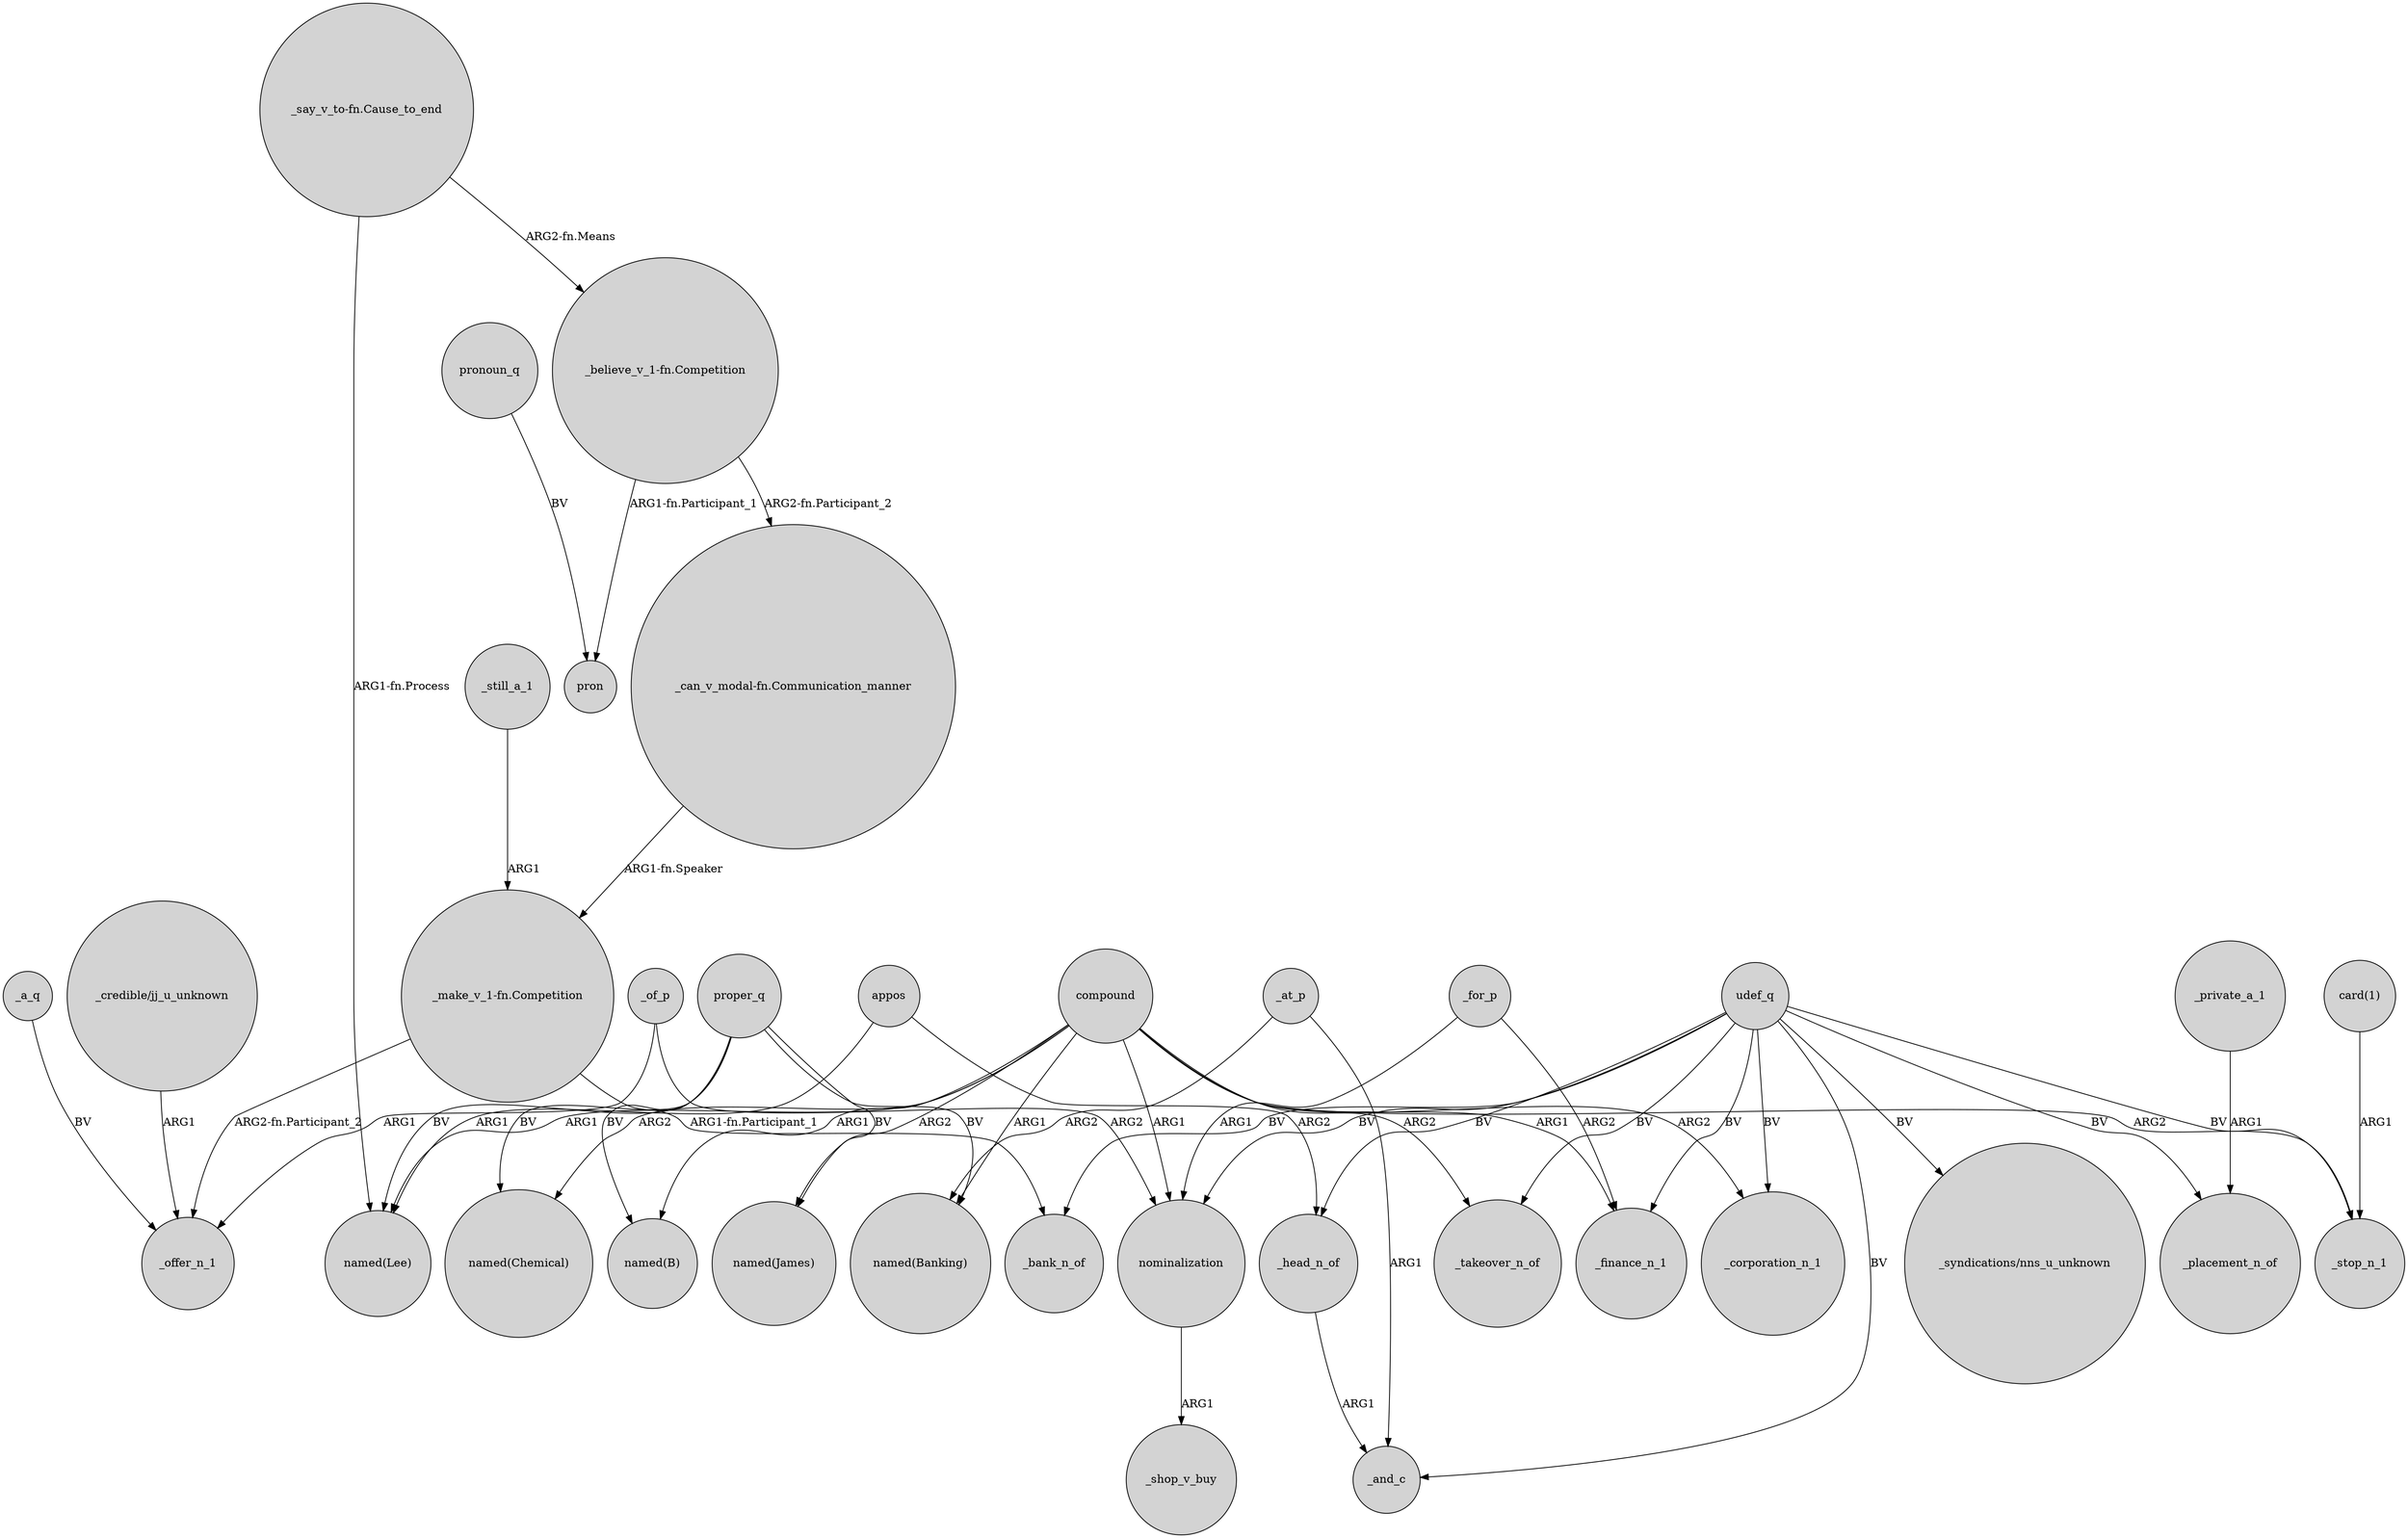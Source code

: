 digraph {
	node [shape=circle style=filled]
	"_credible/jj_u_unknown" -> _offer_n_1 [label=ARG1]
	"_can_v_modal-fn.Communication_manner" -> "_make_v_1-fn.Competition" [label="ARG1-fn.Speaker"]
	compound -> "named(Lee)" [label=ARG1]
	proper_q -> "named(James)" [label=BV]
	udef_q -> _finance_n_1 [label=BV]
	appos -> "named(Lee)" [label=ARG1]
	_private_a_1 -> _placement_n_of [label=ARG1]
	"card(1)" -> _stop_n_1 [label=ARG1]
	udef_q -> nominalization [label=BV]
	"_believe_v_1-fn.Competition" -> pron [label="ARG1-fn.Participant_1"]
	udef_q -> _bank_n_of [label=BV]
	udef_q -> _and_c [label=BV]
	compound -> "named(Banking)" [label=ARG1]
	compound -> _stop_n_1 [label=ARG2]
	udef_q -> _head_n_of [label=BV]
	_at_p -> _and_c [label=ARG1]
	nominalization -> _shop_v_buy [label=ARG1]
	proper_q -> "named(B)" [label=BV]
	udef_q -> _placement_n_of [label=BV]
	_of_p -> _offer_n_1 [label=ARG1]
	udef_q -> _stop_n_1 [label=BV]
	proper_q -> "named(Chemical)" [label=BV]
	_of_p -> nominalization [label=ARG2]
	pronoun_q -> pron [label=BV]
	udef_q -> _takeover_n_of [label=BV]
	_for_p -> _finance_n_1 [label=ARG2]
	"_say_v_to-fn.Cause_to_end" -> "named(Lee)" [label="ARG1-fn.Process"]
	udef_q -> "_syndications/nns_u_unknown" [label=BV]
	compound -> nominalization [label=ARG1]
	"_make_v_1-fn.Competition" -> _offer_n_1 [label="ARG2-fn.Participant_2"]
	_head_n_of -> _and_c [label=ARG1]
	proper_q -> "named(Lee)" [label=BV]
	proper_q -> "named(Banking)" [label=BV]
	"_make_v_1-fn.Competition" -> _bank_n_of [label="ARG1-fn.Participant_1"]
	_at_p -> "named(Banking)" [label=ARG2]
	compound -> _finance_n_1 [label=ARG1]
	_for_p -> nominalization [label=ARG1]
	compound -> _corporation_n_1 [label=ARG2]
	compound -> "named(James)" [label=ARG2]
	udef_q -> _corporation_n_1 [label=BV]
	_a_q -> _offer_n_1 [label=BV]
	compound -> _takeover_n_of [label=ARG2]
	"_say_v_to-fn.Cause_to_end" -> "_believe_v_1-fn.Competition" [label="ARG2-fn.Means"]
	"_believe_v_1-fn.Competition" -> "_can_v_modal-fn.Communication_manner" [label="ARG2-fn.Participant_2"]
	appos -> _head_n_of [label=ARG2]
	compound -> "named(B)" [label=ARG1]
	compound -> "named(Chemical)" [label=ARG2]
	_still_a_1 -> "_make_v_1-fn.Competition" [label=ARG1]
}
